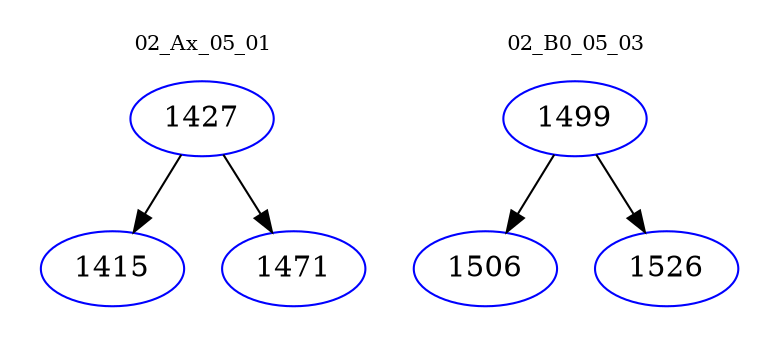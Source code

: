 digraph{
subgraph cluster_0 {
color = white
label = "02_Ax_05_01";
fontsize=10;
T0_1427 [label="1427", color="blue"]
T0_1427 -> T0_1415 [color="black"]
T0_1415 [label="1415", color="blue"]
T0_1427 -> T0_1471 [color="black"]
T0_1471 [label="1471", color="blue"]
}
subgraph cluster_1 {
color = white
label = "02_B0_05_03";
fontsize=10;
T1_1499 [label="1499", color="blue"]
T1_1499 -> T1_1506 [color="black"]
T1_1506 [label="1506", color="blue"]
T1_1499 -> T1_1526 [color="black"]
T1_1526 [label="1526", color="blue"]
}
}
